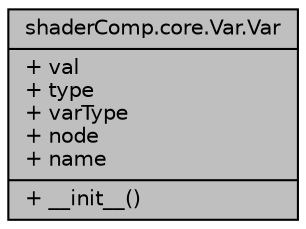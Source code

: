 digraph "shaderComp.core.Var.Var"
{
  edge [fontname="Helvetica",fontsize="10",labelfontname="Helvetica",labelfontsize="10"];
  node [fontname="Helvetica",fontsize="10",shape=record];
  Node1 [label="{shaderComp.core.Var.Var\n|+ val\l+ type\l+ varType\l+ node\l+ name\l|+ __init__()\l}",height=0.2,width=0.4,color="black", fillcolor="grey75", style="filled" fontcolor="black"];
}

